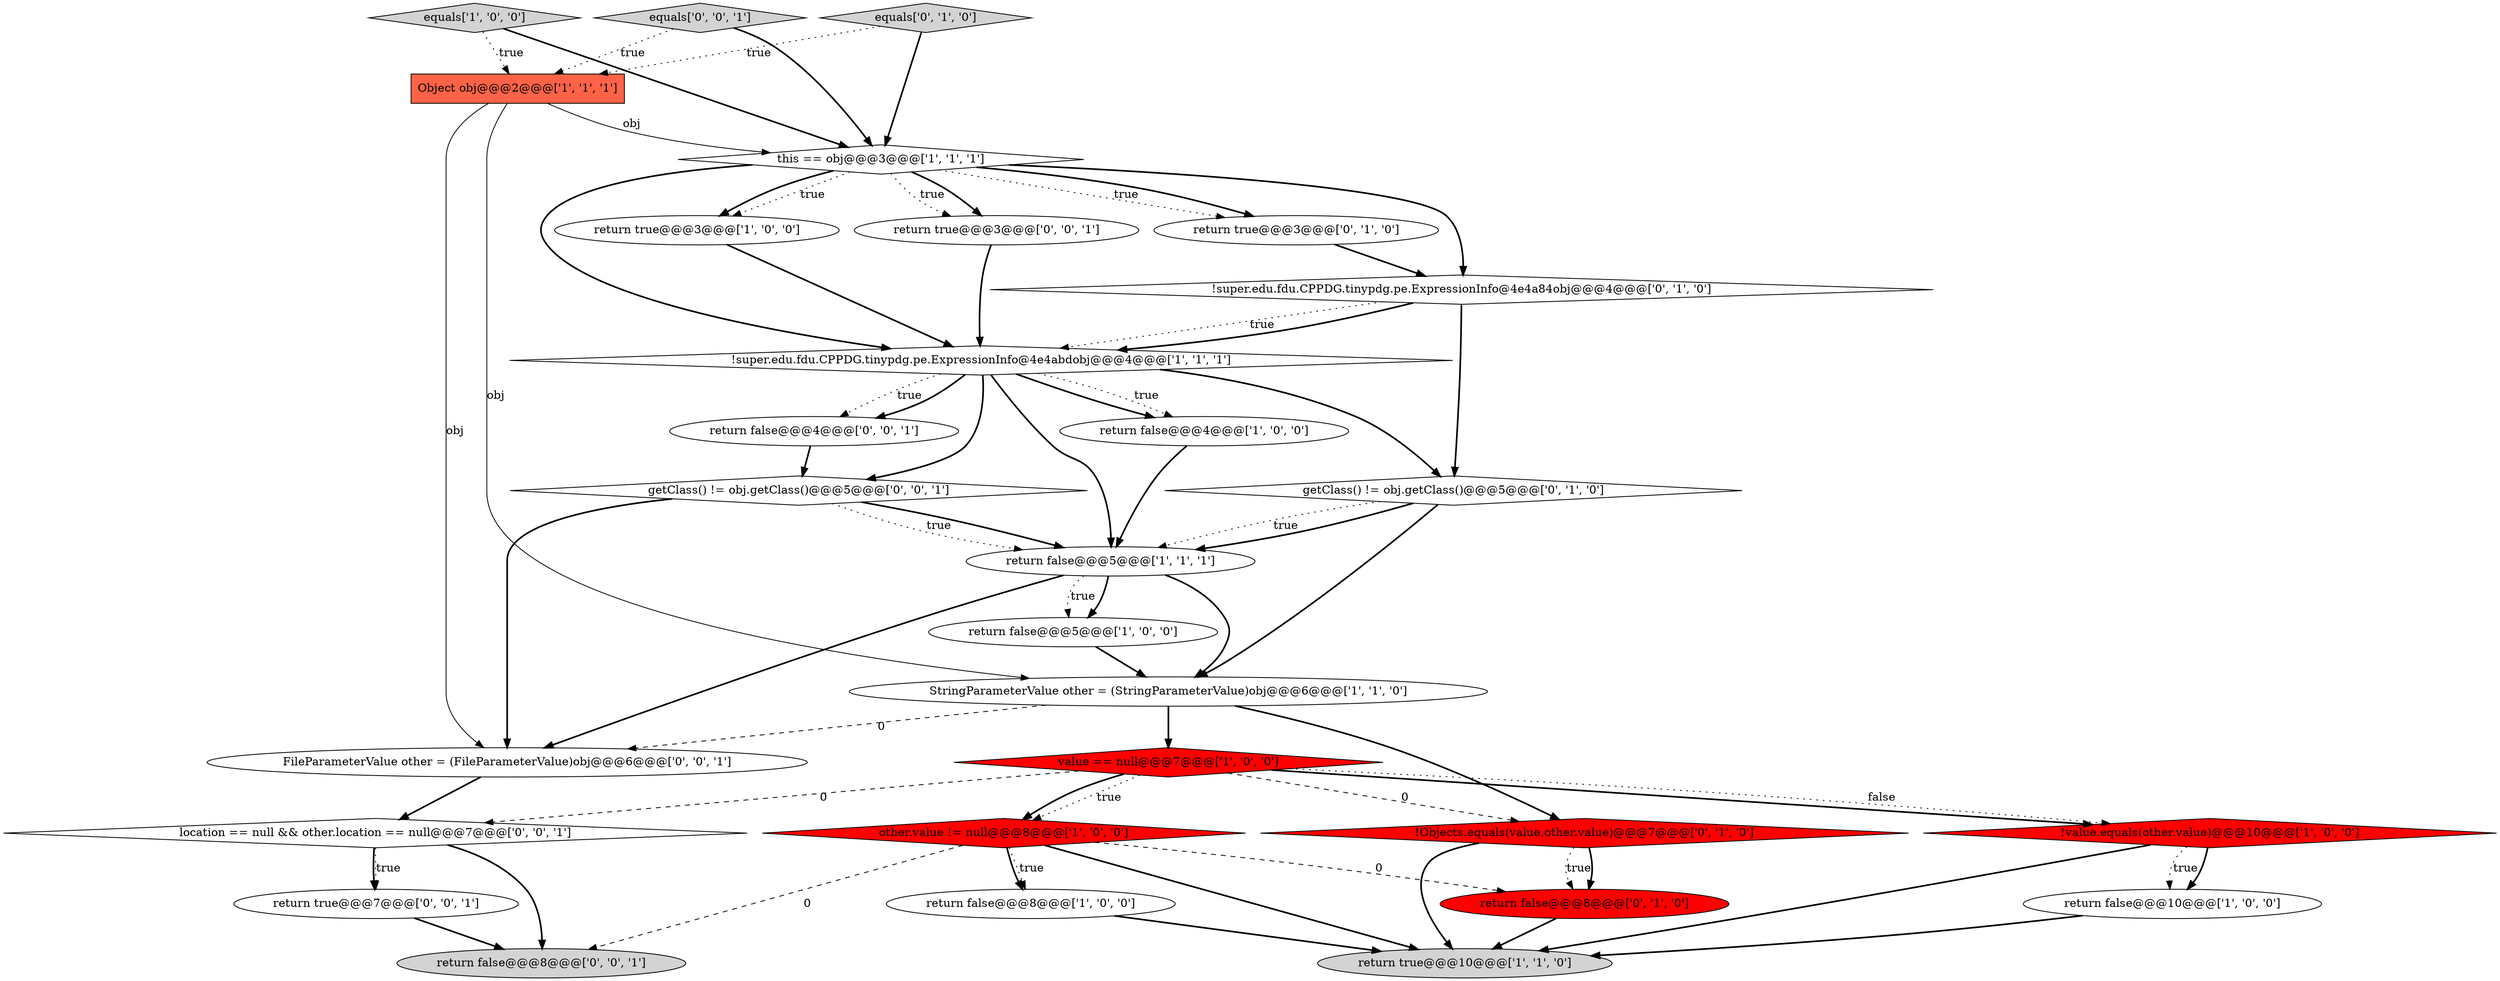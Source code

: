 digraph {
7 [style = filled, label = "return true@@@3@@@['1', '0', '0']", fillcolor = white, shape = ellipse image = "AAA0AAABBB1BBB"];
1 [style = filled, label = "return false@@@8@@@['1', '0', '0']", fillcolor = white, shape = ellipse image = "AAA0AAABBB1BBB"];
9 [style = filled, label = "!super.edu.fdu.CPPDG.tinypdg.pe.ExpressionInfo@4e4abdobj@@@4@@@['1', '1', '1']", fillcolor = white, shape = diamond image = "AAA0AAABBB1BBB"];
12 [style = filled, label = "return false@@@5@@@['1', '1', '1']", fillcolor = white, shape = ellipse image = "AAA0AAABBB1BBB"];
3 [style = filled, label = "return true@@@10@@@['1', '1', '0']", fillcolor = lightgray, shape = ellipse image = "AAA0AAABBB1BBB"];
5 [style = filled, label = "!value.equals(other.value)@@@10@@@['1', '0', '0']", fillcolor = red, shape = diamond image = "AAA1AAABBB1BBB"];
14 [style = filled, label = "StringParameterValue other = (StringParameterValue)obj@@@6@@@['1', '1', '0']", fillcolor = white, shape = ellipse image = "AAA0AAABBB1BBB"];
11 [style = filled, label = "this == obj@@@3@@@['1', '1', '1']", fillcolor = white, shape = diamond image = "AAA0AAABBB1BBB"];
17 [style = filled, label = "equals['0', '1', '0']", fillcolor = lightgray, shape = diamond image = "AAA0AAABBB2BBB"];
6 [style = filled, label = "return false@@@5@@@['1', '0', '0']", fillcolor = white, shape = ellipse image = "AAA0AAABBB1BBB"];
22 [style = filled, label = "return true@@@3@@@['0', '0', '1']", fillcolor = white, shape = ellipse image = "AAA0AAABBB3BBB"];
27 [style = filled, label = "FileParameterValue other = (FileParameterValue)obj@@@6@@@['0', '0', '1']", fillcolor = white, shape = ellipse image = "AAA0AAABBB3BBB"];
13 [style = filled, label = "other.value != null@@@8@@@['1', '0', '0']", fillcolor = red, shape = diamond image = "AAA1AAABBB1BBB"];
18 [style = filled, label = "return true@@@3@@@['0', '1', '0']", fillcolor = white, shape = ellipse image = "AAA0AAABBB2BBB"];
19 [style = filled, label = "!Objects.equals(value,other.value)@@@7@@@['0', '1', '0']", fillcolor = red, shape = diamond image = "AAA1AAABBB2BBB"];
28 [style = filled, label = "location == null && other.location == null@@@7@@@['0', '0', '1']", fillcolor = white, shape = diamond image = "AAA0AAABBB3BBB"];
25 [style = filled, label = "return false@@@4@@@['0', '0', '1']", fillcolor = white, shape = ellipse image = "AAA0AAABBB3BBB"];
24 [style = filled, label = "getClass() != obj.getClass()@@@5@@@['0', '0', '1']", fillcolor = white, shape = diamond image = "AAA0AAABBB3BBB"];
20 [style = filled, label = "return false@@@8@@@['0', '1', '0']", fillcolor = red, shape = ellipse image = "AAA1AAABBB2BBB"];
10 [style = filled, label = "Object obj@@@2@@@['1', '1', '1']", fillcolor = tomato, shape = box image = "AAA0AAABBB1BBB"];
26 [style = filled, label = "equals['0', '0', '1']", fillcolor = lightgray, shape = diamond image = "AAA0AAABBB3BBB"];
4 [style = filled, label = "return false@@@10@@@['1', '0', '0']", fillcolor = white, shape = ellipse image = "AAA0AAABBB1BBB"];
2 [style = filled, label = "equals['1', '0', '0']", fillcolor = lightgray, shape = diamond image = "AAA0AAABBB1BBB"];
15 [style = filled, label = "!super.edu.fdu.CPPDG.tinypdg.pe.ExpressionInfo@4e4a84obj@@@4@@@['0', '1', '0']", fillcolor = white, shape = diamond image = "AAA0AAABBB2BBB"];
8 [style = filled, label = "value == null@@@7@@@['1', '0', '0']", fillcolor = red, shape = diamond image = "AAA1AAABBB1BBB"];
21 [style = filled, label = "return false@@@8@@@['0', '0', '1']", fillcolor = lightgray, shape = ellipse image = "AAA0AAABBB3BBB"];
23 [style = filled, label = "return true@@@7@@@['0', '0', '1']", fillcolor = white, shape = ellipse image = "AAA0AAABBB3BBB"];
16 [style = filled, label = "getClass() != obj.getClass()@@@5@@@['0', '1', '0']", fillcolor = white, shape = diamond image = "AAA0AAABBB2BBB"];
0 [style = filled, label = "return false@@@4@@@['1', '0', '0']", fillcolor = white, shape = ellipse image = "AAA0AAABBB1BBB"];
10->11 [style = solid, label="obj"];
11->7 [style = dotted, label="true"];
5->3 [style = bold, label=""];
8->19 [style = dashed, label="0"];
24->12 [style = dotted, label="true"];
4->3 [style = bold, label=""];
24->12 [style = bold, label=""];
9->0 [style = dotted, label="true"];
16->12 [style = dotted, label="true"];
9->0 [style = bold, label=""];
19->20 [style = dotted, label="true"];
13->20 [style = dashed, label="0"];
19->20 [style = bold, label=""];
0->12 [style = bold, label=""];
27->28 [style = bold, label=""];
22->9 [style = bold, label=""];
18->15 [style = bold, label=""];
1->3 [style = bold, label=""];
14->19 [style = bold, label=""];
20->3 [style = bold, label=""];
10->27 [style = solid, label="obj"];
11->18 [style = dotted, label="true"];
8->28 [style = dashed, label="0"];
11->9 [style = bold, label=""];
12->6 [style = bold, label=""];
15->16 [style = bold, label=""];
11->22 [style = dotted, label="true"];
14->27 [style = dashed, label="0"];
9->16 [style = bold, label=""];
13->1 [style = bold, label=""];
5->4 [style = dotted, label="true"];
9->25 [style = dotted, label="true"];
15->9 [style = dotted, label="true"];
11->18 [style = bold, label=""];
11->15 [style = bold, label=""];
26->11 [style = bold, label=""];
6->14 [style = bold, label=""];
7->9 [style = bold, label=""];
13->1 [style = dotted, label="true"];
17->10 [style = dotted, label="true"];
25->24 [style = bold, label=""];
28->21 [style = bold, label=""];
13->21 [style = dashed, label="0"];
8->5 [style = bold, label=""];
10->14 [style = solid, label="obj"];
13->3 [style = bold, label=""];
12->6 [style = dotted, label="true"];
23->21 [style = bold, label=""];
15->9 [style = bold, label=""];
28->23 [style = bold, label=""];
26->10 [style = dotted, label="true"];
9->25 [style = bold, label=""];
5->4 [style = bold, label=""];
12->14 [style = bold, label=""];
11->22 [style = bold, label=""];
28->23 [style = dotted, label="true"];
16->14 [style = bold, label=""];
8->5 [style = dotted, label="false"];
8->13 [style = dotted, label="true"];
9->12 [style = bold, label=""];
14->8 [style = bold, label=""];
16->12 [style = bold, label=""];
19->3 [style = bold, label=""];
2->11 [style = bold, label=""];
9->24 [style = bold, label=""];
11->7 [style = bold, label=""];
24->27 [style = bold, label=""];
8->13 [style = bold, label=""];
12->27 [style = bold, label=""];
2->10 [style = dotted, label="true"];
17->11 [style = bold, label=""];
}
